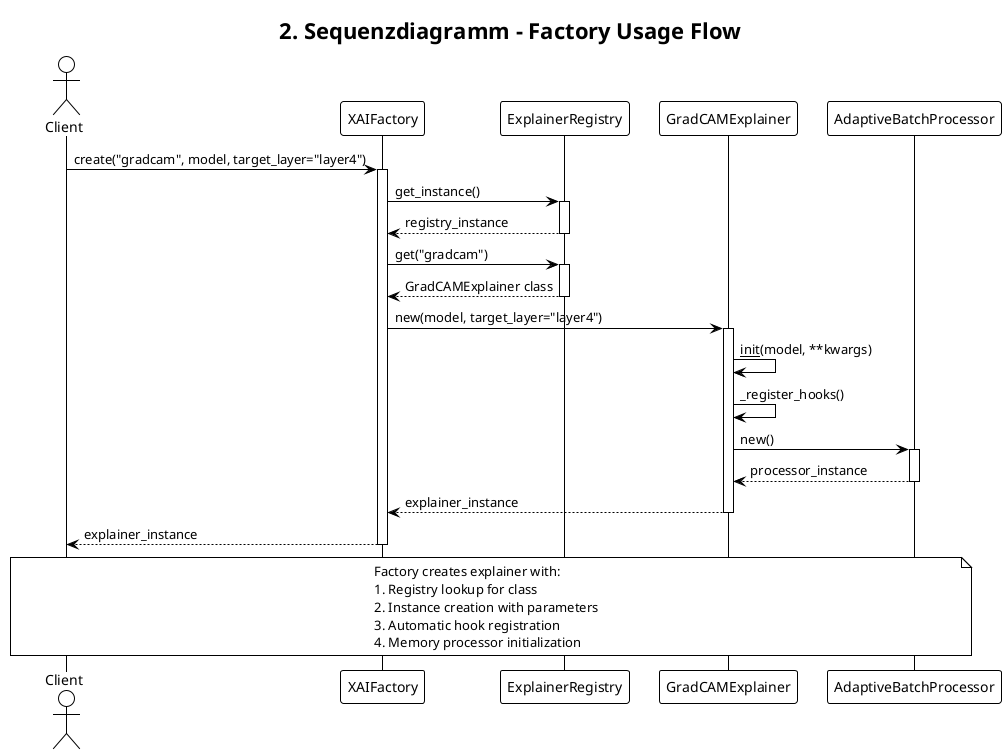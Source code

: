 @startuml SequenceDiagram_Factory_Usage_Flow
!theme plain
title 2. Sequenzdiagramm - Factory Usage Flow

actor Client
participant XAIFactory
participant ExplainerRegistry
participant GradCAMExplainer
participant AdaptiveBatchProcessor

Client -> XAIFactory : create("gradcam", model, target_layer="layer4")
activate XAIFactory

XAIFactory -> ExplainerRegistry : get_instance()
activate ExplainerRegistry
ExplainerRegistry --> XAIFactory : registry_instance
deactivate ExplainerRegistry

XAIFactory -> ExplainerRegistry : get("gradcam")
activate ExplainerRegistry
ExplainerRegistry --> XAIFactory : GradCAMExplainer class
deactivate ExplainerRegistry

XAIFactory -> GradCAMExplainer : new(model, target_layer="layer4")
activate GradCAMExplainer

GradCAMExplainer -> GradCAMExplainer : __init__(model, **kwargs)
GradCAMExplainer -> GradCAMExplainer : _register_hooks()
GradCAMExplainer -> AdaptiveBatchProcessor : new()
activate AdaptiveBatchProcessor
AdaptiveBatchProcessor --> GradCAMExplainer : processor_instance
deactivate AdaptiveBatchProcessor

GradCAMExplainer --> XAIFactory : explainer_instance
deactivate GradCAMExplainer

XAIFactory --> Client : explainer_instance
deactivate XAIFactory

note over Client, AdaptiveBatchProcessor
Factory creates explainer with:
1. Registry lookup for class
2. Instance creation with parameters
3. Automatic hook registration
4. Memory processor initialization
end note

@enduml